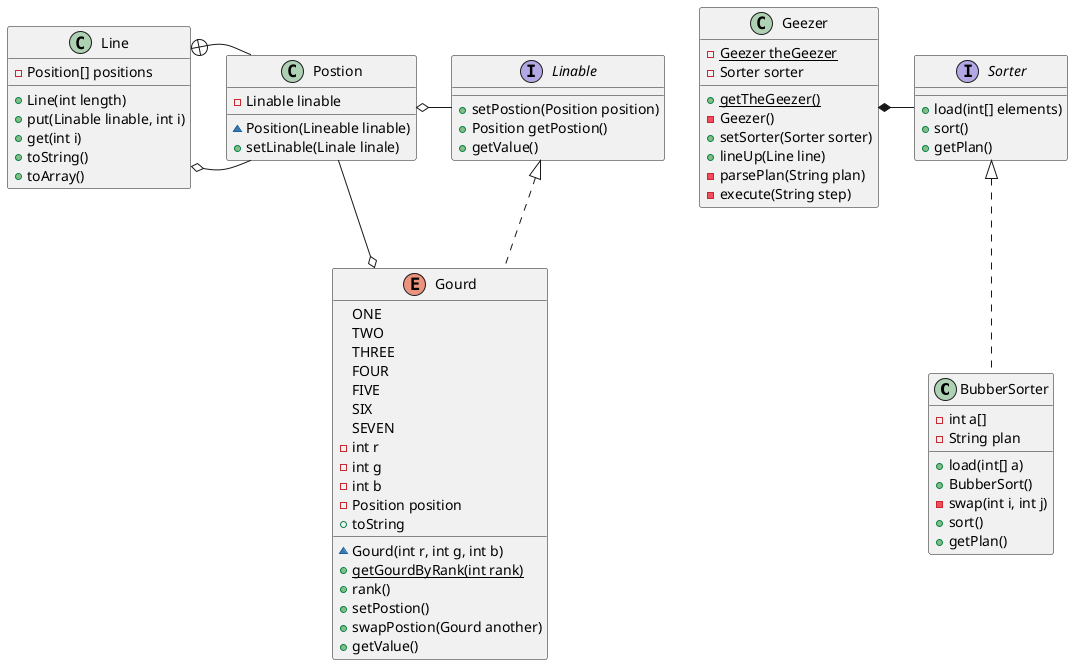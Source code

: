 @startuml
class BubberSorter{
    - int a[]
    + load(int[] a)
    + BubberSort()
    - swap(int i, int j)
    - String plan
    + sort()
    + getPlan()
}

class Geezer{
    {static} - Geezer theGeezer
    {static} + getTheGeezer()
    - Geezer()
    - Sorter sorter
    + setSorter(Sorter sorter)
    + lineUp(Line line)
    - parsePlan(String plan)
    - execute(String step)
}

enum Gourd{
    ONE
    TWO
    THREE
    FOUR
    FIVE
    SIX
    SEVEN
    - int r
    - int g
    - int b
    - Position position
    ~ Gourd(int r, int g, int b)
    {static} + getGourdByRank(int rank)
    + rank()
    + toString
    + setPostion()
    + swapPostion(Gourd another)
    + getValue()
}

interface Linable{
    + setPostion(Position position)
    + Position getPostion()
    + getValue()
}
class Line{
    + Line(int length)
    - Position[] positions
    + put(Linable linable, int i)
    + get(int i)
    + toString()
    + toArray()
}

class Postion{
    - Linable linable
    ~ Position(Lineable linable)
    + setLinable(Linale linale)
}

interface Sorter{
    + load(int[] elements)
    + sort()
    + getPlan()
}

Line o- Postion
Postion o- Linable
class BubberSorter implements Sorter
enum Gourd implements Linable
Line +-- Postion
Geezer *- Sorter
Gourd o- Postion
@enduml